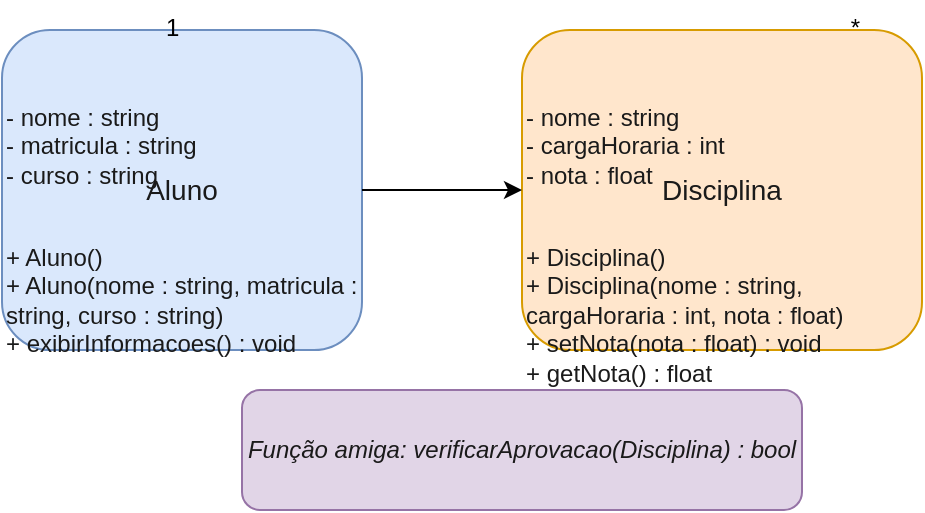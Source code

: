 <?xml version="1.0" encoding="UTF-8"?>
<mxfile version="20.6.6" type="device">
  <diagram id="G0kW3dHx1qP-L3hG94Jx" name="Página-1">
    <mxGraphModel dx="980" dy="740" grid="1" gridSize="10" guides="1" tooltips="1" connect="1" arrows="1" fold="1" page="1" pageScale="1" pageWidth="827" pageHeight="1169" math="0" shadow="0">
      <root>
        <mxCell id="0"/>
        <mxCell id="1" parent="0"/>

        <!-- Classe Aluno -->
        <mxCell id="2" value="Aluno" style="rounded=1;whiteSpace=wrap;html=1;fillColor=#DAE8FC;strokeColor=#6C8EBF;fontSize=14;fontColor=#1A1A1A;" vertex="1" parent="1">
          <mxGeometry x="40" y="40" width="180" height="160" as="geometry"/>
        </mxCell>
        <mxCell id="3" value="- nome : string&#xa;- matricula : string&#xa;- curso : string" style="text;html=1;strokeColor=none;fillColor=none;align=left;verticalAlign=top;whiteSpace=wrap;rounded=0;fontSize=12;fontColor=#1A1A1A;" vertex="1" parent="2">
          <mxGeometry x="0" y="30" width="180" height="70" as="geometry"/>
        </mxCell>
        <mxCell id="4" value="+ Aluno()&#xa;+ Aluno(nome : string, matricula : string, curso : string)&#xa;+ exibirInformacoes() : void" style="text;html=1;strokeColor=none;fillColor=none;align=left;verticalAlign=top;whiteSpace=wrap;rounded=0;fontSize=12;fontColor=#1A1A1A;" vertex="1" parent="2">
          <mxGeometry x="0" y="100" width="180" height="60" as="geometry"/>
        </mxCell>

        <!-- Classe Disciplina -->
        <mxCell id="5" value="Disciplina" style="rounded=1;whiteSpace=wrap;html=1;fillColor=#FFE6CC;strokeColor=#D79B00;fontSize=14;fontColor=#1A1A1A;" vertex="1" parent="1">
          <mxGeometry x="300" y="40" width="200" height="160" as="geometry"/>
        </mxCell>
        <mxCell id="6" value="- nome : string&#xa;- cargaHoraria : int&#xa;- nota : float" style="text;html=1;strokeColor=none;fillColor=none;align=left;verticalAlign=top;whiteSpace=wrap;rounded=0;fontSize=12;fontColor=#1A1A1A;" vertex="1" parent="5">
          <mxGeometry x="0" y="30" width="200" height="70" as="geometry"/>
        </mxCell>
        <mxCell id="7" value="+ Disciplina()&#xa;+ Disciplina(nome : string, cargaHoraria : int, nota : float)&#xa;+ setNota(nota : float) : void&#xa;+ getNota() : float" style="text;html=1;strokeColor=none;fillColor=none;align=left;verticalAlign=top;whiteSpace=wrap;rounded=0;fontSize=12;fontColor=#1A1A1A;" vertex="1" parent="5">
          <mxGeometry x="0" y="100" width="200" height="80" as="geometry"/>
        </mxCell>

        <!-- Associação entre Aluno e Disciplina -->
        <mxCell id="8" style="edgeStyle=orthogonalEdgeStyle;rounded=0;orthogonalLoop=1;jettySize=auto;html=1;strokeColor=#000000;" edge="1" parent="1" source="2" target="5">
          <mxGeometry relative="1" as="geometry"/>
        </mxCell>
        <mxCell id="9" value="1" style="text;html=1;strokeColor=none;fillColor=none;align=left;fontSize=12;" vertex="1" parent="1">
          <mxGeometry x="120" y="25" width="20" height="20" as="geometry"/>
        </mxCell>
        <mxCell id="10" value="*" style="text;html=1;strokeColor=none;fillColor=none;align=right;fontSize=12;" vertex="1" parent="1">
          <mxGeometry x="450" y="25" width="20" height="20" as="geometry"/>
        </mxCell>

        <!-- Nota sobre função amiga -->
        <mxCell id="11" value="Função amiga: verificarAprovacao(Disciplina) : bool" style="rounded=1;whiteSpace=wrap;html=1;fillColor=#E1D5E7;strokeColor=#9673A6;fontSize=12;fontColor=#1A1A1A;fontStyle=2;" vertex="1" parent="1">
          <mxGeometry x="160" y="220" width="280" height="60" as="geometry"/>
        </mxCell>
      </root>
    </mxGraphModel>
  </diagram>
</mxfile>
